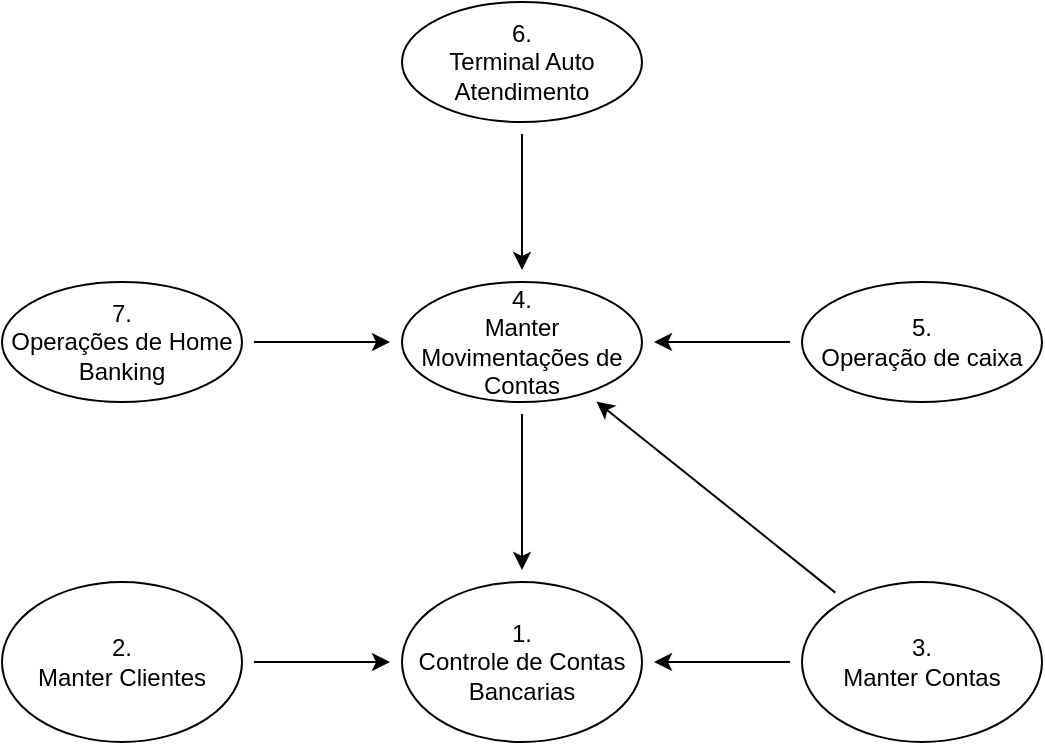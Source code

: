 <mxfile version="15.9.4" type="device"><diagram id="9BBtrWthEcjVsF1TILBj" name="Page-1"><mxGraphModel dx="431" dy="529" grid="1" gridSize="10" guides="1" tooltips="1" connect="1" arrows="1" fold="1" page="1" pageScale="1" pageWidth="827" pageHeight="1169" math="0" shadow="0"><root><mxCell id="0"/><mxCell id="1" parent="0"/><mxCell id="cWCxQPNeedJeCQnOqx6K-3" value="" style="edgeStyle=orthogonalEdgeStyle;rounded=0;orthogonalLoop=1;jettySize=auto;html=1;startArrow=classic;startFill=1;endArrow=none;endFill=0;targetPerimeterSpacing=6;sourcePerimeterSpacing=6;" edge="1" parent="1" source="cWCxQPNeedJeCQnOqx6K-1" target="cWCxQPNeedJeCQnOqx6K-2"><mxGeometry relative="1" as="geometry"/></mxCell><mxCell id="cWCxQPNeedJeCQnOqx6K-5" value="" style="edgeStyle=orthogonalEdgeStyle;rounded=0;orthogonalLoop=1;jettySize=auto;html=1;endArrow=none;startArrow=classic;startFill=1;endFill=0;targetPerimeterSpacing=6;sourcePerimeterSpacing=6;" edge="1" parent="1" source="cWCxQPNeedJeCQnOqx6K-1" target="cWCxQPNeedJeCQnOqx6K-4"><mxGeometry relative="1" as="geometry"/></mxCell><mxCell id="cWCxQPNeedJeCQnOqx6K-7" value="" style="edgeStyle=orthogonalEdgeStyle;rounded=0;orthogonalLoop=1;jettySize=auto;html=1;startArrow=classic;startFill=1;endArrow=none;endFill=0;targetPerimeterSpacing=6;sourcePerimeterSpacing=6;" edge="1" parent="1" source="cWCxQPNeedJeCQnOqx6K-1" target="cWCxQPNeedJeCQnOqx6K-6"><mxGeometry relative="1" as="geometry"/></mxCell><mxCell id="cWCxQPNeedJeCQnOqx6K-1" value="1.&lt;br&gt;Controle de Contas Bancarias" style="ellipse;whiteSpace=wrap;html=1;" vertex="1" parent="1"><mxGeometry x="340" y="330" width="120" height="80" as="geometry"/></mxCell><mxCell id="cWCxQPNeedJeCQnOqx6K-2" value="2.&lt;br&gt;Manter Clientes" style="ellipse;whiteSpace=wrap;html=1;" vertex="1" parent="1"><mxGeometry x="140" y="330" width="120" height="80" as="geometry"/></mxCell><mxCell id="cWCxQPNeedJeCQnOqx6K-4" value="3.&lt;br&gt;Manter Contas" style="ellipse;whiteSpace=wrap;html=1;" vertex="1" parent="1"><mxGeometry x="540" y="330" width="120" height="80" as="geometry"/></mxCell><mxCell id="cWCxQPNeedJeCQnOqx6K-9" value="" style="edgeStyle=orthogonalEdgeStyle;shape=connector;rounded=0;orthogonalLoop=1;jettySize=auto;html=1;labelBackgroundColor=default;fontFamily=Helvetica;fontSize=11;fontColor=default;startArrow=classic;startFill=1;endArrow=none;endFill=0;sourcePerimeterSpacing=6;targetPerimeterSpacing=6;strokeColor=default;" edge="1" parent="1" source="cWCxQPNeedJeCQnOqx6K-6" target="cWCxQPNeedJeCQnOqx6K-8"><mxGeometry relative="1" as="geometry"/></mxCell><mxCell id="cWCxQPNeedJeCQnOqx6K-11" value="" style="edgeStyle=orthogonalEdgeStyle;shape=connector;rounded=0;orthogonalLoop=1;jettySize=auto;html=1;labelBackgroundColor=default;fontFamily=Helvetica;fontSize=11;fontColor=default;startArrow=classic;startFill=1;endArrow=none;endFill=0;sourcePerimeterSpacing=6;targetPerimeterSpacing=6;strokeColor=default;" edge="1" parent="1" source="cWCxQPNeedJeCQnOqx6K-6" target="cWCxQPNeedJeCQnOqx6K-10"><mxGeometry relative="1" as="geometry"/></mxCell><mxCell id="cWCxQPNeedJeCQnOqx6K-13" value="" style="edgeStyle=orthogonalEdgeStyle;shape=connector;rounded=0;orthogonalLoop=1;jettySize=auto;html=1;labelBackgroundColor=default;fontFamily=Helvetica;fontSize=11;fontColor=default;startArrow=classic;startFill=1;endArrow=none;endFill=0;sourcePerimeterSpacing=6;targetPerimeterSpacing=6;strokeColor=default;" edge="1" parent="1" source="cWCxQPNeedJeCQnOqx6K-6" target="cWCxQPNeedJeCQnOqx6K-12"><mxGeometry relative="1" as="geometry"/></mxCell><mxCell id="cWCxQPNeedJeCQnOqx6K-14" style="shape=connector;rounded=0;orthogonalLoop=1;jettySize=auto;html=1;labelBackgroundColor=default;fontFamily=Helvetica;fontSize=11;fontColor=default;startArrow=classic;startFill=1;endArrow=none;endFill=0;sourcePerimeterSpacing=6;targetPerimeterSpacing=6;strokeColor=default;" edge="1" parent="1" source="cWCxQPNeedJeCQnOqx6K-6" target="cWCxQPNeedJeCQnOqx6K-4"><mxGeometry relative="1" as="geometry"/></mxCell><mxCell id="cWCxQPNeedJeCQnOqx6K-6" value="4.&lt;br&gt;Manter Movimentações de Contas" style="ellipse;whiteSpace=wrap;html=1;" vertex="1" parent="1"><mxGeometry x="340" y="180" width="120" height="60" as="geometry"/></mxCell><mxCell id="cWCxQPNeedJeCQnOqx6K-8" value="6.&lt;br&gt;Terminal Auto Atendimento" style="ellipse;whiteSpace=wrap;html=1;" vertex="1" parent="1"><mxGeometry x="340" y="40" width="120" height="60" as="geometry"/></mxCell><mxCell id="cWCxQPNeedJeCQnOqx6K-10" value="5.&lt;br&gt;Operação de caixa" style="ellipse;whiteSpace=wrap;html=1;" vertex="1" parent="1"><mxGeometry x="540" y="180" width="120" height="60" as="geometry"/></mxCell><mxCell id="cWCxQPNeedJeCQnOqx6K-12" value="7.&lt;br&gt;Operações de Home Banking" style="ellipse;whiteSpace=wrap;html=1;" vertex="1" parent="1"><mxGeometry x="140" y="180" width="120" height="60" as="geometry"/></mxCell></root></mxGraphModel></diagram></mxfile>